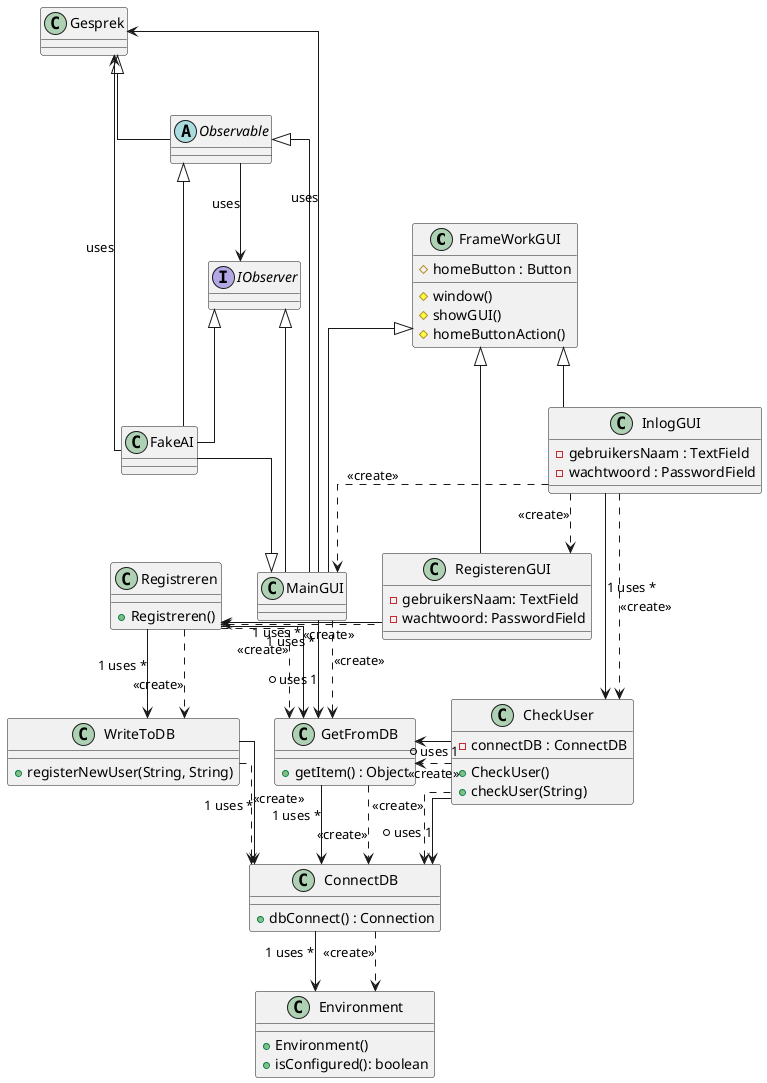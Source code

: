 @startuml
'https://plantuml.com/sequence-diagram
skinparam linetype ortho
'skinparam linetype polyline

class FrameWorkGUI{
# homeButton : Button

# window()
# showGUI()
# homeButtonAction()
}

class InlogGUI{
- gebruikersNaam : TextField
- wachtwoord : PasswordField
}

class RegisterenGUI{
- gebruikersNaam: TextField
- wachtwoord: PasswordField
}

class MainGUI{
}

class ConnectDB{
+ dbConnect() : Connection
}

class Environment{
+ Environment()
+ isConfigured(): boolean
}

class CheckUser{
- connectDB : ConnectDB

+ CheckUser()
+ checkUser(String)
}

class Registreren{
+ Registreren()
}

class WriteToDB{
+ registerNewUser(String, String)
}

class GetFromDB{

+ getItem() : Object
}

class Gesprek{
}

class FakeAI{
}

abstract class Observable{
}

interface IObserver{
}

FrameWorkGUI <|-- InlogGUI
FrameWorkGUI <|-- RegisterenGUI
FrameWorkGUI <|-- MainGUI

ConnectDB <-- CheckUser: * uses 1
WriteToDB --> ConnectDB: 1 uses *
GetFromDB --> ConnectDB: 1 uses *

Registreren --> WriteToDB: 1 uses *
Registreren <- RegisterenGUI: 1 uses *
Registreren <.. RegisterenGUI: <<create>>
Registreren -> GetFromDB: 1 uses *
Registreren ..> GetFromDB: <<create>>
Registreren ..> WriteToDB: <<create>>

InlogGUI -> CheckUser: 1 uses *
InlogGUI ..> RegisterenGUI: <<create>>
InlogGUI ..> MainGUI: <<create>>
InlogGUI ..> CheckUser: <<create>>

GetFromDB <- CheckUser: * uses 1
GetFromDB ..> ConnectDB: <<create>>

CheckUser ..> GetFromDB: <<create>>
CheckUser ..> ConnectDB: <<create>>

WriteToDB ..> ConnectDB: <<create>>

MainGUI --> GetFromDB: * uses 1
MainGUI ..> GetFromDB: <<create>>

FakeAI --|> MainGUI

ConnectDB --> Environment: 1 uses *
ConnectDB ..> Environment: <<create>>

Gesprek <|-- Observable
Observable <|-- FakeAI
Observable <|-- MainGUI
Observable --> IObserver: uses

IObserver <|-- FakeAI
IObserver <|-- MainGUI

Gesprek <-- FakeAI: uses
Gesprek <-- MainGUI: uses



@enduml